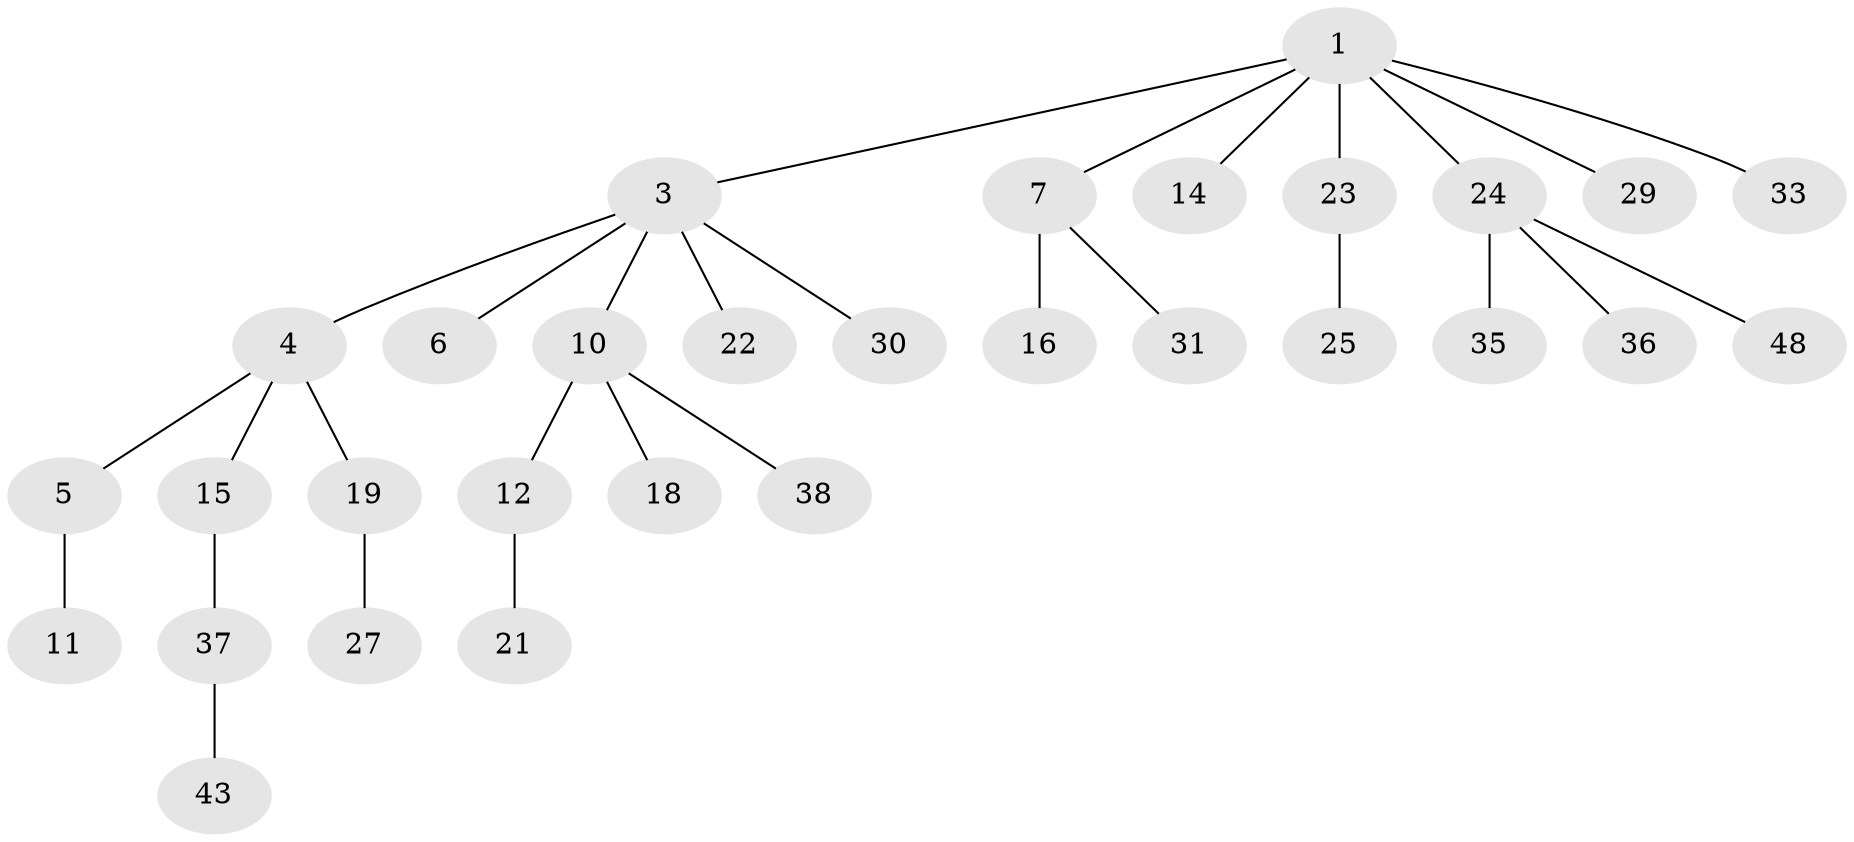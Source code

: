 // original degree distribution, {6: 0.04, 3: 0.12, 4: 0.1, 2: 0.22, 1: 0.52}
// Generated by graph-tools (version 1.1) at 2025/19/03/04/25 18:19:14]
// undirected, 30 vertices, 29 edges
graph export_dot {
graph [start="1"]
  node [color=gray90,style=filled];
  1 [super="+2+8"];
  3 [super="+9"];
  4;
  5;
  6 [super="+47"];
  7;
  10;
  11;
  12 [super="+13+41"];
  14;
  15;
  16;
  18;
  19 [super="+20"];
  21 [super="+32"];
  22;
  23 [super="+28+46"];
  24;
  25;
  27;
  29;
  30 [super="+45"];
  31;
  33;
  35;
  36;
  37;
  38;
  43;
  48;
  1 -- 3;
  1 -- 7;
  1 -- 23;
  1 -- 33;
  1 -- 29;
  1 -- 14;
  1 -- 24;
  3 -- 4;
  3 -- 6;
  3 -- 10;
  3 -- 30;
  3 -- 22;
  4 -- 5;
  4 -- 15;
  4 -- 19;
  5 -- 11;
  7 -- 16;
  7 -- 31;
  10 -- 12;
  10 -- 18;
  10 -- 38;
  12 -- 21;
  15 -- 37;
  19 -- 27;
  23 -- 25;
  24 -- 35;
  24 -- 36;
  24 -- 48;
  37 -- 43;
}
